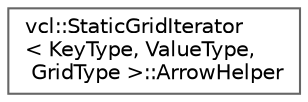 digraph "Graphical Class Hierarchy"
{
 // LATEX_PDF_SIZE
  bgcolor="transparent";
  edge [fontname=Helvetica,fontsize=10,labelfontname=Helvetica,labelfontsize=10];
  node [fontname=Helvetica,fontsize=10,shape=box,height=0.2,width=0.4];
  rankdir="LR";
  Node0 [label="vcl::StaticGridIterator\l\< KeyType, ValueType,\l GridType \>::ArrowHelper",height=0.2,width=0.4,color="grey40", fillcolor="white", style="filled",URL="$classvcl_1_1StaticGridIterator_1_1ArrowHelper.html",tooltip=" "];
}
